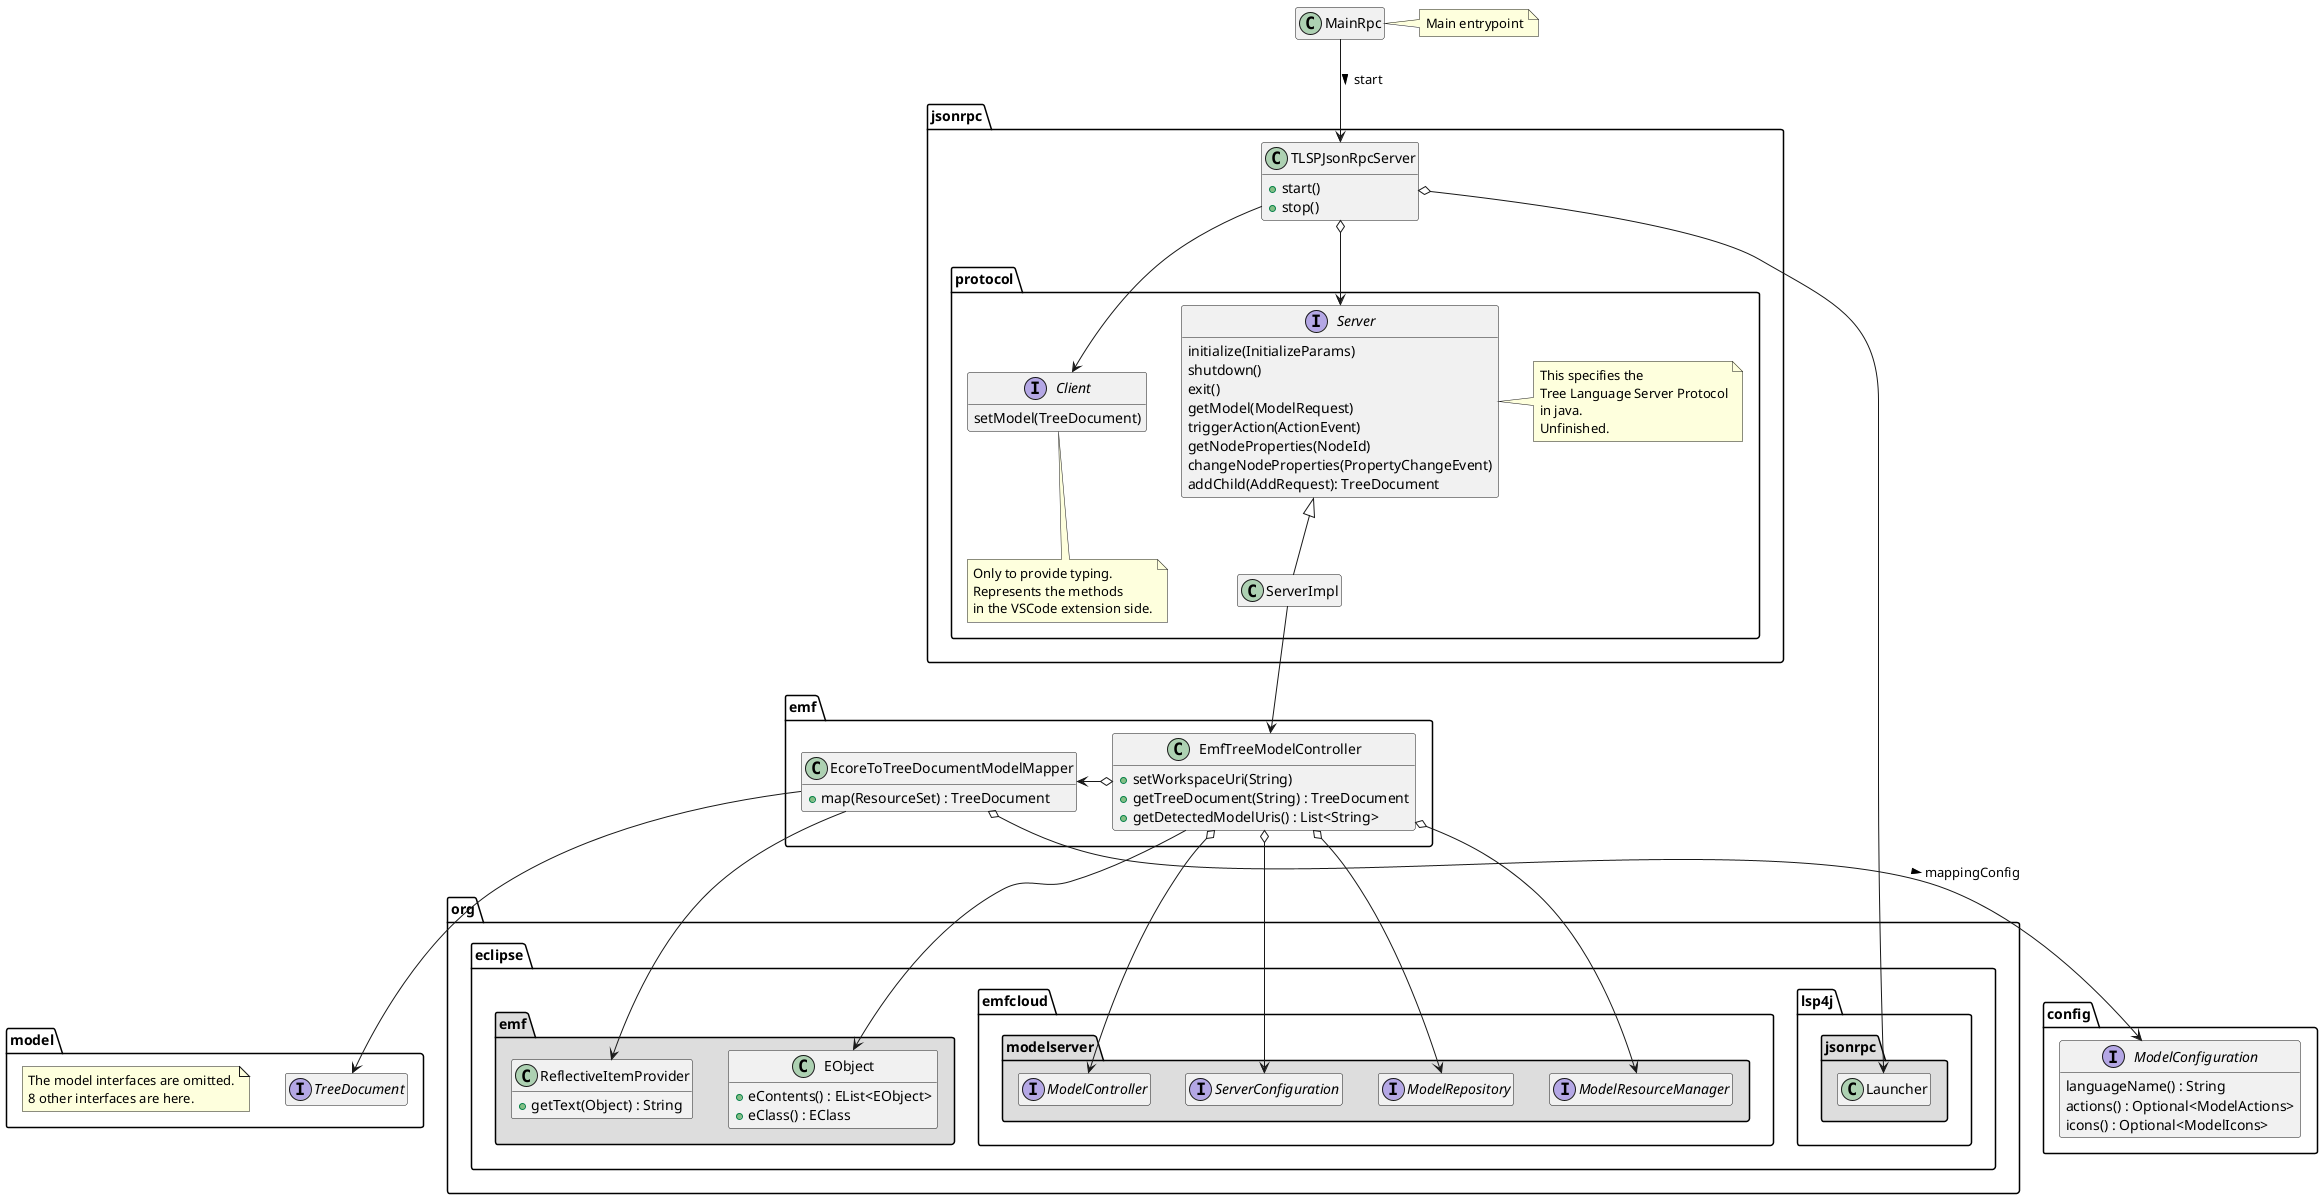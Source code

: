 @startuml Tree_Language_Server_code
hide empty members

class MainRpc
note right of MainRpc : Main entrypoint

package emf {
  class EmfTreeModelController {
    + setWorkspaceUri(String)
    + getTreeDocument(String) : TreeDocument
    + getDetectedModelUris() : List<String>
  }

  class EcoreToTreeDocumentModelMapper {
    + map(ResourceSet) : TreeDocument
  }

  EcoreToTreeDocumentModelMapper <-o EmfTreeModelController
}

package model {
  interface TreeDocument

  note as noteModel
    The model interfaces are omitted.
    8 other interfaces are here.
  end note
}

package jsonrpc {
  class TLSPJsonRpcServer {
    + start()
    + stop()
  }

  package protocol {
    interface Client {
      setModel(TreeDocument)
    }
    
    note bottom of Client
      Only to provide typing.
      Represents the methods
      in the VSCode extension side.
    end note

    interface Server {
      initialize(InitializeParams)
      shutdown()
      exit()
      getModel(ModelRequest)
      triggerAction(ActionEvent)
      getNodeProperties(NodeId)
      changeNodeProperties(PropertyChangeEvent)
      addChild(AddRequest): TreeDocument
    }

    note right of Server 
      This specifies the
      Tree Language Server Protocol
      in java.
      Unfinished.
    end note

    class ServerImpl

    Server <|-- ServerImpl

  }

  TLSPJsonRpcServer o-> Server
  TLSPJsonRpcServer --> Client

}

package "org.eclipse.lsp4j.jsonrpc" #DDDDDD {
  class Launcher
}

package "org.eclipse.emfcloud.modelserver" #DDDDDD {
  interface ModelController
  interface ModelRepository
  interface ModelResourceManager
  interface ServerConfiguration
}

package "org.eclipse.emf" #DDDDDD {
  class ReflectiveItemProvider {
    + getText(Object) : String
  }
  class EObject {
    + eContents() : EList<EObject>
    + eClass() : EClass
  }
}

package config {
  interface ModelConfiguration {
    languageName() : String
    actions() : Optional<ModelActions>
    icons() : Optional<ModelIcons>
  }
}

MainRpc --> TLSPJsonRpcServer : start >
TLSPJsonRpcServer o--> Launcher

ServerImpl --> EmfTreeModelController

EcoreToTreeDocumentModelMapper o--> ModelConfiguration : mappingConfig >
EcoreToTreeDocumentModelMapper --> TreeDocument
EcoreToTreeDocumentModelMapper --> ReflectiveItemProvider

EmfTreeModelController o-> ModelRepository
EmfTreeModelController o->  ModelResourceManager
EmfTreeModelController o-> ModelController
EmfTreeModelController o-> ServerConfiguration
EmfTreeModelController --> EObject

@enduml